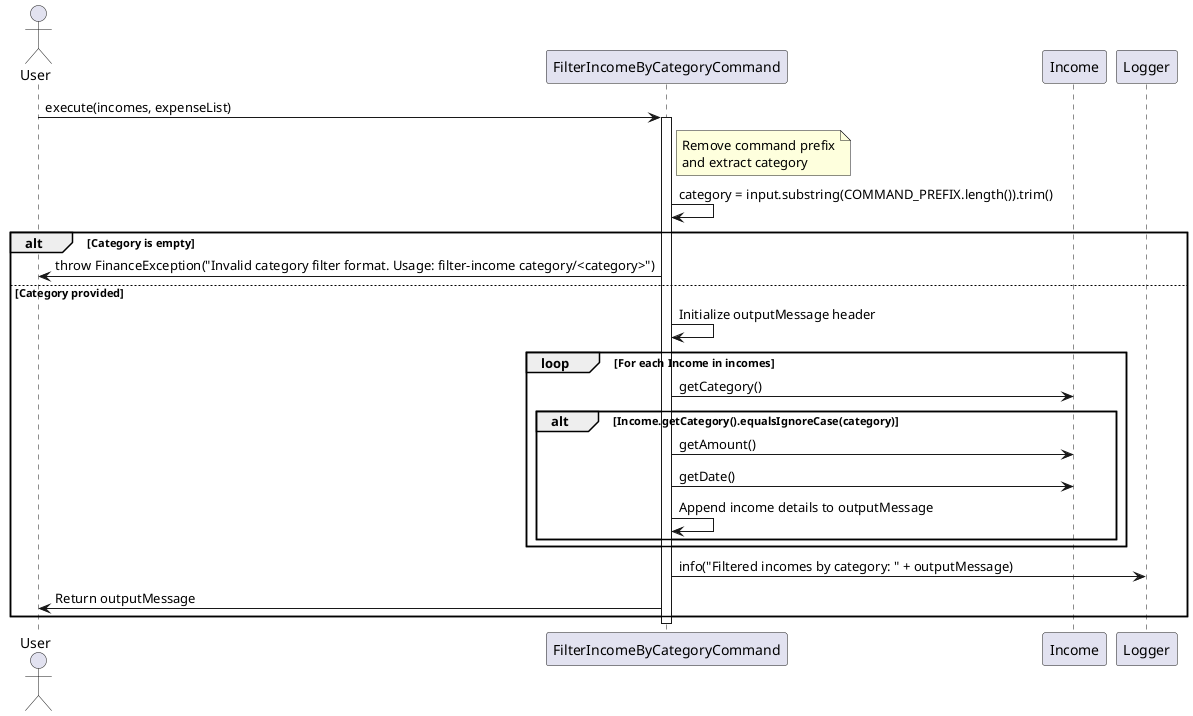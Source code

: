 @startuml
actor User
participant "FilterIncomeByCategoryCommand" as Command
participant "Income" as Income
participant "Logger" as Logger

User -> Command: execute(incomes, expenseList)
activate Command
note right of Command: Remove command prefix\nand extract category
Command -> Command: category = input.substring(COMMAND_PREFIX.length()).trim()
alt Category is empty
    Command -> User: throw FinanceException("Invalid category filter format. Usage: filter-income category/<category>")
else Category provided
    Command -> Command: Initialize outputMessage header
    loop For each Income in incomes
        Command -> Income: getCategory()
        alt Income.getCategory().equalsIgnoreCase(category)
            Command -> Income: getAmount()
            Command -> Income: getDate()
            Command -> Command: Append income details to outputMessage
        end
    end
    Command -> Logger: info("Filtered incomes by category: " + outputMessage)
    Command -> User: Return outputMessage
end
deactivate Command
@enduml